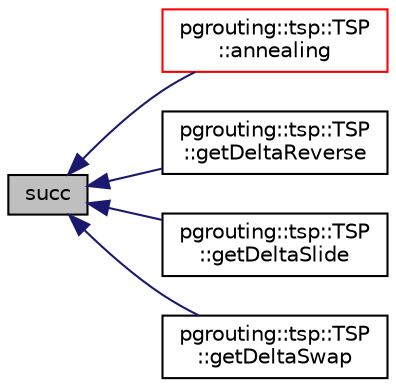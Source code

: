 digraph "succ"
{
  edge [fontname="Helvetica",fontsize="10",labelfontname="Helvetica",labelfontsize="10"];
  node [fontname="Helvetica",fontsize="10",shape=record];
  rankdir="LR";
  Node1 [label="succ",height=0.2,width=0.4,color="black", fillcolor="grey75", style="filled" fontcolor="black"];
  Node1 -> Node2 [dir="back",color="midnightblue",fontsize="10",style="solid",fontname="Helvetica"];
  Node2 [label="pgrouting::tsp::TSP\l::annealing",height=0.2,width=0.4,color="red", fillcolor="white", style="filled",URL="$classpgrouting_1_1tsp_1_1TSP.html#a5231755a0284953740e1d3d9b4b0d23a"];
  Node1 -> Node3 [dir="back",color="midnightblue",fontsize="10",style="solid",fontname="Helvetica"];
  Node3 [label="pgrouting::tsp::TSP\l::getDeltaReverse",height=0.2,width=0.4,color="black", fillcolor="white", style="filled",URL="$classpgrouting_1_1tsp_1_1TSP.html#a4a8c029e55bac201cf47a8ee4678fe53"];
  Node1 -> Node4 [dir="back",color="midnightblue",fontsize="10",style="solid",fontname="Helvetica"];
  Node4 [label="pgrouting::tsp::TSP\l::getDeltaSlide",height=0.2,width=0.4,color="black", fillcolor="white", style="filled",URL="$classpgrouting_1_1tsp_1_1TSP.html#ad1ae4c95daa64eae6e1e12ace2c535a8"];
  Node1 -> Node5 [dir="back",color="midnightblue",fontsize="10",style="solid",fontname="Helvetica"];
  Node5 [label="pgrouting::tsp::TSP\l::getDeltaSwap",height=0.2,width=0.4,color="black", fillcolor="white", style="filled",URL="$classpgrouting_1_1tsp_1_1TSP.html#a61ead4bc9e32b32929eff6325afc3989"];
}
